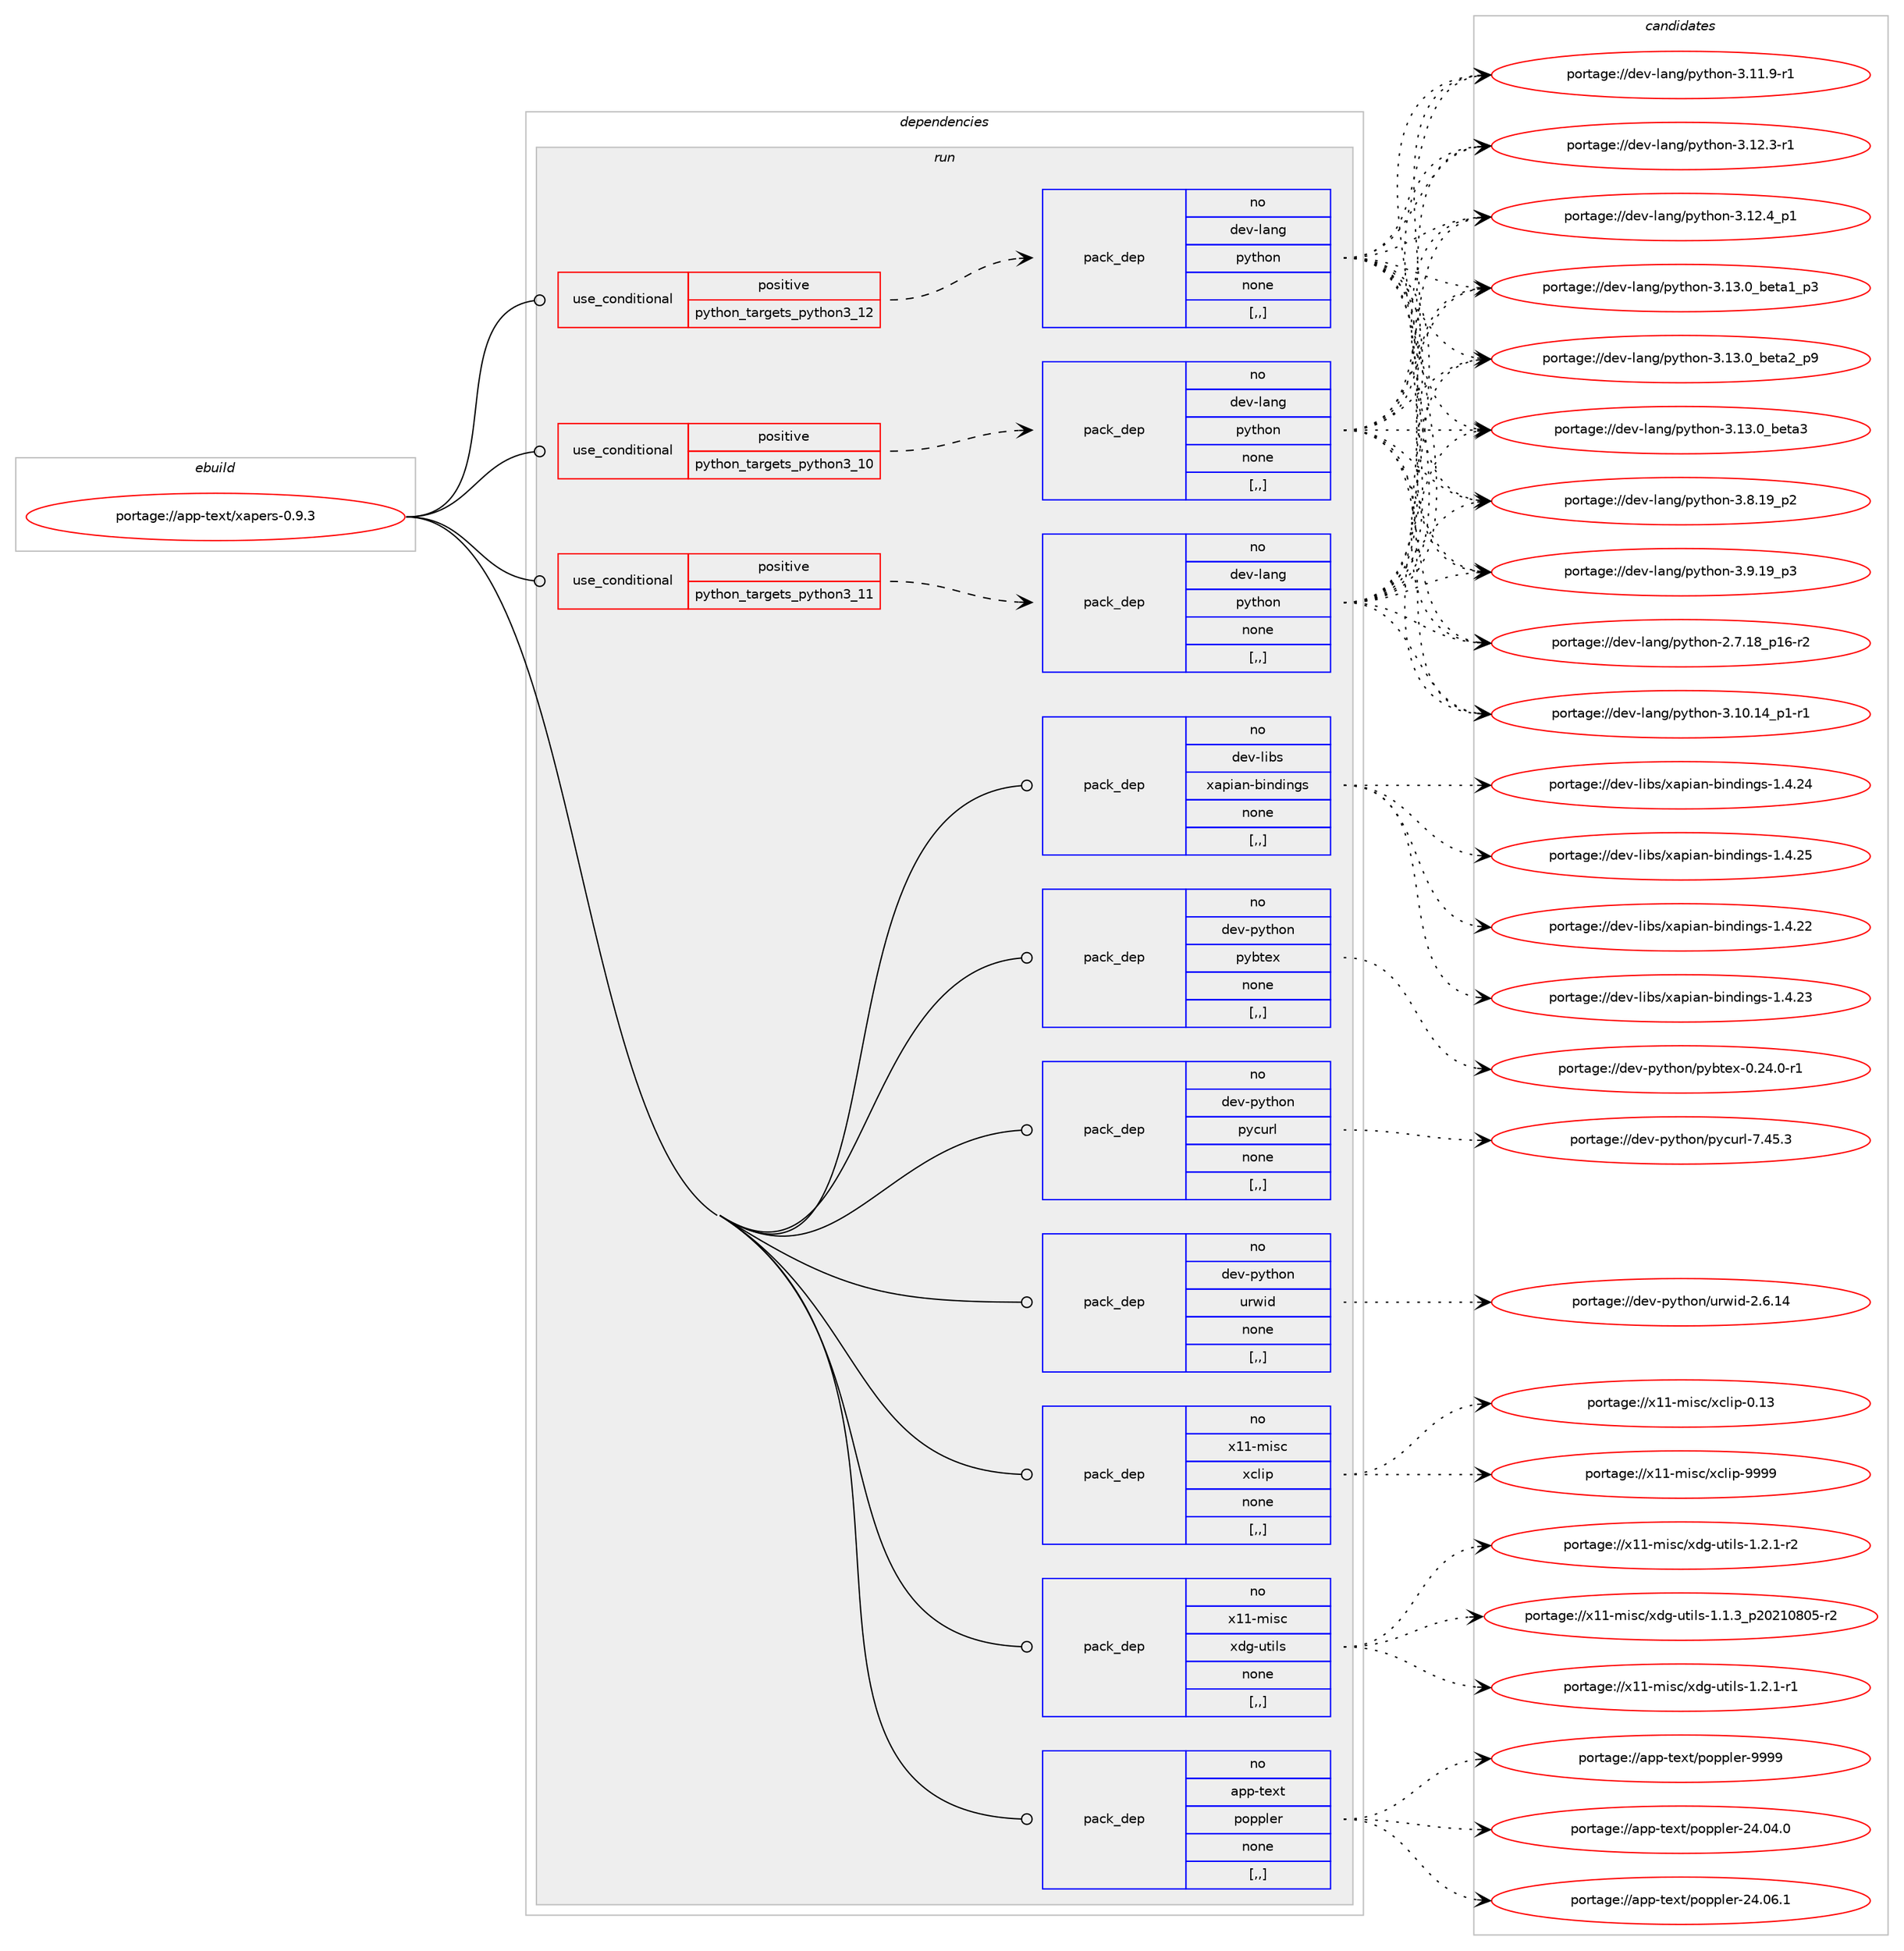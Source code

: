 digraph prolog {

# *************
# Graph options
# *************

newrank=true;
concentrate=true;
compound=true;
graph [rankdir=LR,fontname=Helvetica,fontsize=10,ranksep=1.5];#, ranksep=2.5, nodesep=0.2];
edge  [arrowhead=vee];
node  [fontname=Helvetica,fontsize=10];

# **********
# The ebuild
# **********

subgraph cluster_leftcol {
color=gray;
rank=same;
label=<<i>ebuild</i>>;
id [label="portage://app-text/xapers-0.9.3", color=red, width=4, href="../app-text/xapers-0.9.3.svg"];
}

# ****************
# The dependencies
# ****************

subgraph cluster_midcol {
color=gray;
label=<<i>dependencies</i>>;
subgraph cluster_compile {
fillcolor="#eeeeee";
style=filled;
label=<<i>compile</i>>;
}
subgraph cluster_compileandrun {
fillcolor="#eeeeee";
style=filled;
label=<<i>compile and run</i>>;
}
subgraph cluster_run {
fillcolor="#eeeeee";
style=filled;
label=<<i>run</i>>;
subgraph cond15808 {
dependency58803 [label=<<TABLE BORDER="0" CELLBORDER="1" CELLSPACING="0" CELLPADDING="4"><TR><TD ROWSPAN="3" CELLPADDING="10">use_conditional</TD></TR><TR><TD>positive</TD></TR><TR><TD>python_targets_python3_10</TD></TR></TABLE>>, shape=none, color=red];
subgraph pack42509 {
dependency58804 [label=<<TABLE BORDER="0" CELLBORDER="1" CELLSPACING="0" CELLPADDING="4" WIDTH="220"><TR><TD ROWSPAN="6" CELLPADDING="30">pack_dep</TD></TR><TR><TD WIDTH="110">no</TD></TR><TR><TD>dev-lang</TD></TR><TR><TD>python</TD></TR><TR><TD>none</TD></TR><TR><TD>[,,]</TD></TR></TABLE>>, shape=none, color=blue];
}
dependency58803:e -> dependency58804:w [weight=20,style="dashed",arrowhead="vee"];
}
id:e -> dependency58803:w [weight=20,style="solid",arrowhead="odot"];
subgraph cond15809 {
dependency58805 [label=<<TABLE BORDER="0" CELLBORDER="1" CELLSPACING="0" CELLPADDING="4"><TR><TD ROWSPAN="3" CELLPADDING="10">use_conditional</TD></TR><TR><TD>positive</TD></TR><TR><TD>python_targets_python3_11</TD></TR></TABLE>>, shape=none, color=red];
subgraph pack42510 {
dependency58806 [label=<<TABLE BORDER="0" CELLBORDER="1" CELLSPACING="0" CELLPADDING="4" WIDTH="220"><TR><TD ROWSPAN="6" CELLPADDING="30">pack_dep</TD></TR><TR><TD WIDTH="110">no</TD></TR><TR><TD>dev-lang</TD></TR><TR><TD>python</TD></TR><TR><TD>none</TD></TR><TR><TD>[,,]</TD></TR></TABLE>>, shape=none, color=blue];
}
dependency58805:e -> dependency58806:w [weight=20,style="dashed",arrowhead="vee"];
}
id:e -> dependency58805:w [weight=20,style="solid",arrowhead="odot"];
subgraph cond15810 {
dependency58807 [label=<<TABLE BORDER="0" CELLBORDER="1" CELLSPACING="0" CELLPADDING="4"><TR><TD ROWSPAN="3" CELLPADDING="10">use_conditional</TD></TR><TR><TD>positive</TD></TR><TR><TD>python_targets_python3_12</TD></TR></TABLE>>, shape=none, color=red];
subgraph pack42511 {
dependency58808 [label=<<TABLE BORDER="0" CELLBORDER="1" CELLSPACING="0" CELLPADDING="4" WIDTH="220"><TR><TD ROWSPAN="6" CELLPADDING="30">pack_dep</TD></TR><TR><TD WIDTH="110">no</TD></TR><TR><TD>dev-lang</TD></TR><TR><TD>python</TD></TR><TR><TD>none</TD></TR><TR><TD>[,,]</TD></TR></TABLE>>, shape=none, color=blue];
}
dependency58807:e -> dependency58808:w [weight=20,style="dashed",arrowhead="vee"];
}
id:e -> dependency58807:w [weight=20,style="solid",arrowhead="odot"];
subgraph pack42512 {
dependency58809 [label=<<TABLE BORDER="0" CELLBORDER="1" CELLSPACING="0" CELLPADDING="4" WIDTH="220"><TR><TD ROWSPAN="6" CELLPADDING="30">pack_dep</TD></TR><TR><TD WIDTH="110">no</TD></TR><TR><TD>app-text</TD></TR><TR><TD>poppler</TD></TR><TR><TD>none</TD></TR><TR><TD>[,,]</TD></TR></TABLE>>, shape=none, color=blue];
}
id:e -> dependency58809:w [weight=20,style="solid",arrowhead="odot"];
subgraph pack42513 {
dependency58810 [label=<<TABLE BORDER="0" CELLBORDER="1" CELLSPACING="0" CELLPADDING="4" WIDTH="220"><TR><TD ROWSPAN="6" CELLPADDING="30">pack_dep</TD></TR><TR><TD WIDTH="110">no</TD></TR><TR><TD>dev-libs</TD></TR><TR><TD>xapian-bindings</TD></TR><TR><TD>none</TD></TR><TR><TD>[,,]</TD></TR></TABLE>>, shape=none, color=blue];
}
id:e -> dependency58810:w [weight=20,style="solid",arrowhead="odot"];
subgraph pack42514 {
dependency58811 [label=<<TABLE BORDER="0" CELLBORDER="1" CELLSPACING="0" CELLPADDING="4" WIDTH="220"><TR><TD ROWSPAN="6" CELLPADDING="30">pack_dep</TD></TR><TR><TD WIDTH="110">no</TD></TR><TR><TD>dev-python</TD></TR><TR><TD>pybtex</TD></TR><TR><TD>none</TD></TR><TR><TD>[,,]</TD></TR></TABLE>>, shape=none, color=blue];
}
id:e -> dependency58811:w [weight=20,style="solid",arrowhead="odot"];
subgraph pack42515 {
dependency58812 [label=<<TABLE BORDER="0" CELLBORDER="1" CELLSPACING="0" CELLPADDING="4" WIDTH="220"><TR><TD ROWSPAN="6" CELLPADDING="30">pack_dep</TD></TR><TR><TD WIDTH="110">no</TD></TR><TR><TD>dev-python</TD></TR><TR><TD>pycurl</TD></TR><TR><TD>none</TD></TR><TR><TD>[,,]</TD></TR></TABLE>>, shape=none, color=blue];
}
id:e -> dependency58812:w [weight=20,style="solid",arrowhead="odot"];
subgraph pack42516 {
dependency58813 [label=<<TABLE BORDER="0" CELLBORDER="1" CELLSPACING="0" CELLPADDING="4" WIDTH="220"><TR><TD ROWSPAN="6" CELLPADDING="30">pack_dep</TD></TR><TR><TD WIDTH="110">no</TD></TR><TR><TD>dev-python</TD></TR><TR><TD>urwid</TD></TR><TR><TD>none</TD></TR><TR><TD>[,,]</TD></TR></TABLE>>, shape=none, color=blue];
}
id:e -> dependency58813:w [weight=20,style="solid",arrowhead="odot"];
subgraph pack42517 {
dependency58814 [label=<<TABLE BORDER="0" CELLBORDER="1" CELLSPACING="0" CELLPADDING="4" WIDTH="220"><TR><TD ROWSPAN="6" CELLPADDING="30">pack_dep</TD></TR><TR><TD WIDTH="110">no</TD></TR><TR><TD>x11-misc</TD></TR><TR><TD>xclip</TD></TR><TR><TD>none</TD></TR><TR><TD>[,,]</TD></TR></TABLE>>, shape=none, color=blue];
}
id:e -> dependency58814:w [weight=20,style="solid",arrowhead="odot"];
subgraph pack42518 {
dependency58815 [label=<<TABLE BORDER="0" CELLBORDER="1" CELLSPACING="0" CELLPADDING="4" WIDTH="220"><TR><TD ROWSPAN="6" CELLPADDING="30">pack_dep</TD></TR><TR><TD WIDTH="110">no</TD></TR><TR><TD>x11-misc</TD></TR><TR><TD>xdg-utils</TD></TR><TR><TD>none</TD></TR><TR><TD>[,,]</TD></TR></TABLE>>, shape=none, color=blue];
}
id:e -> dependency58815:w [weight=20,style="solid",arrowhead="odot"];
}
}

# **************
# The candidates
# **************

subgraph cluster_choices {
rank=same;
color=gray;
label=<<i>candidates</i>>;

subgraph choice42509 {
color=black;
nodesep=1;
choice100101118451089711010347112121116104111110455046554649569511249544511450 [label="portage://dev-lang/python-2.7.18_p16-r2", color=red, width=4,href="../dev-lang/python-2.7.18_p16-r2.svg"];
choice100101118451089711010347112121116104111110455146494846495295112494511449 [label="portage://dev-lang/python-3.10.14_p1-r1", color=red, width=4,href="../dev-lang/python-3.10.14_p1-r1.svg"];
choice100101118451089711010347112121116104111110455146494946574511449 [label="portage://dev-lang/python-3.11.9-r1", color=red, width=4,href="../dev-lang/python-3.11.9-r1.svg"];
choice100101118451089711010347112121116104111110455146495046514511449 [label="portage://dev-lang/python-3.12.3-r1", color=red, width=4,href="../dev-lang/python-3.12.3-r1.svg"];
choice100101118451089711010347112121116104111110455146495046529511249 [label="portage://dev-lang/python-3.12.4_p1", color=red, width=4,href="../dev-lang/python-3.12.4_p1.svg"];
choice10010111845108971101034711212111610411111045514649514648959810111697499511251 [label="portage://dev-lang/python-3.13.0_beta1_p3", color=red, width=4,href="../dev-lang/python-3.13.0_beta1_p3.svg"];
choice10010111845108971101034711212111610411111045514649514648959810111697509511257 [label="portage://dev-lang/python-3.13.0_beta2_p9", color=red, width=4,href="../dev-lang/python-3.13.0_beta2_p9.svg"];
choice1001011184510897110103471121211161041111104551464951464895981011169751 [label="portage://dev-lang/python-3.13.0_beta3", color=red, width=4,href="../dev-lang/python-3.13.0_beta3.svg"];
choice100101118451089711010347112121116104111110455146564649579511250 [label="portage://dev-lang/python-3.8.19_p2", color=red, width=4,href="../dev-lang/python-3.8.19_p2.svg"];
choice100101118451089711010347112121116104111110455146574649579511251 [label="portage://dev-lang/python-3.9.19_p3", color=red, width=4,href="../dev-lang/python-3.9.19_p3.svg"];
dependency58804:e -> choice100101118451089711010347112121116104111110455046554649569511249544511450:w [style=dotted,weight="100"];
dependency58804:e -> choice100101118451089711010347112121116104111110455146494846495295112494511449:w [style=dotted,weight="100"];
dependency58804:e -> choice100101118451089711010347112121116104111110455146494946574511449:w [style=dotted,weight="100"];
dependency58804:e -> choice100101118451089711010347112121116104111110455146495046514511449:w [style=dotted,weight="100"];
dependency58804:e -> choice100101118451089711010347112121116104111110455146495046529511249:w [style=dotted,weight="100"];
dependency58804:e -> choice10010111845108971101034711212111610411111045514649514648959810111697499511251:w [style=dotted,weight="100"];
dependency58804:e -> choice10010111845108971101034711212111610411111045514649514648959810111697509511257:w [style=dotted,weight="100"];
dependency58804:e -> choice1001011184510897110103471121211161041111104551464951464895981011169751:w [style=dotted,weight="100"];
dependency58804:e -> choice100101118451089711010347112121116104111110455146564649579511250:w [style=dotted,weight="100"];
dependency58804:e -> choice100101118451089711010347112121116104111110455146574649579511251:w [style=dotted,weight="100"];
}
subgraph choice42510 {
color=black;
nodesep=1;
choice100101118451089711010347112121116104111110455046554649569511249544511450 [label="portage://dev-lang/python-2.7.18_p16-r2", color=red, width=4,href="../dev-lang/python-2.7.18_p16-r2.svg"];
choice100101118451089711010347112121116104111110455146494846495295112494511449 [label="portage://dev-lang/python-3.10.14_p1-r1", color=red, width=4,href="../dev-lang/python-3.10.14_p1-r1.svg"];
choice100101118451089711010347112121116104111110455146494946574511449 [label="portage://dev-lang/python-3.11.9-r1", color=red, width=4,href="../dev-lang/python-3.11.9-r1.svg"];
choice100101118451089711010347112121116104111110455146495046514511449 [label="portage://dev-lang/python-3.12.3-r1", color=red, width=4,href="../dev-lang/python-3.12.3-r1.svg"];
choice100101118451089711010347112121116104111110455146495046529511249 [label="portage://dev-lang/python-3.12.4_p1", color=red, width=4,href="../dev-lang/python-3.12.4_p1.svg"];
choice10010111845108971101034711212111610411111045514649514648959810111697499511251 [label="portage://dev-lang/python-3.13.0_beta1_p3", color=red, width=4,href="../dev-lang/python-3.13.0_beta1_p3.svg"];
choice10010111845108971101034711212111610411111045514649514648959810111697509511257 [label="portage://dev-lang/python-3.13.0_beta2_p9", color=red, width=4,href="../dev-lang/python-3.13.0_beta2_p9.svg"];
choice1001011184510897110103471121211161041111104551464951464895981011169751 [label="portage://dev-lang/python-3.13.0_beta3", color=red, width=4,href="../dev-lang/python-3.13.0_beta3.svg"];
choice100101118451089711010347112121116104111110455146564649579511250 [label="portage://dev-lang/python-3.8.19_p2", color=red, width=4,href="../dev-lang/python-3.8.19_p2.svg"];
choice100101118451089711010347112121116104111110455146574649579511251 [label="portage://dev-lang/python-3.9.19_p3", color=red, width=4,href="../dev-lang/python-3.9.19_p3.svg"];
dependency58806:e -> choice100101118451089711010347112121116104111110455046554649569511249544511450:w [style=dotted,weight="100"];
dependency58806:e -> choice100101118451089711010347112121116104111110455146494846495295112494511449:w [style=dotted,weight="100"];
dependency58806:e -> choice100101118451089711010347112121116104111110455146494946574511449:w [style=dotted,weight="100"];
dependency58806:e -> choice100101118451089711010347112121116104111110455146495046514511449:w [style=dotted,weight="100"];
dependency58806:e -> choice100101118451089711010347112121116104111110455146495046529511249:w [style=dotted,weight="100"];
dependency58806:e -> choice10010111845108971101034711212111610411111045514649514648959810111697499511251:w [style=dotted,weight="100"];
dependency58806:e -> choice10010111845108971101034711212111610411111045514649514648959810111697509511257:w [style=dotted,weight="100"];
dependency58806:e -> choice1001011184510897110103471121211161041111104551464951464895981011169751:w [style=dotted,weight="100"];
dependency58806:e -> choice100101118451089711010347112121116104111110455146564649579511250:w [style=dotted,weight="100"];
dependency58806:e -> choice100101118451089711010347112121116104111110455146574649579511251:w [style=dotted,weight="100"];
}
subgraph choice42511 {
color=black;
nodesep=1;
choice100101118451089711010347112121116104111110455046554649569511249544511450 [label="portage://dev-lang/python-2.7.18_p16-r2", color=red, width=4,href="../dev-lang/python-2.7.18_p16-r2.svg"];
choice100101118451089711010347112121116104111110455146494846495295112494511449 [label="portage://dev-lang/python-3.10.14_p1-r1", color=red, width=4,href="../dev-lang/python-3.10.14_p1-r1.svg"];
choice100101118451089711010347112121116104111110455146494946574511449 [label="portage://dev-lang/python-3.11.9-r1", color=red, width=4,href="../dev-lang/python-3.11.9-r1.svg"];
choice100101118451089711010347112121116104111110455146495046514511449 [label="portage://dev-lang/python-3.12.3-r1", color=red, width=4,href="../dev-lang/python-3.12.3-r1.svg"];
choice100101118451089711010347112121116104111110455146495046529511249 [label="portage://dev-lang/python-3.12.4_p1", color=red, width=4,href="../dev-lang/python-3.12.4_p1.svg"];
choice10010111845108971101034711212111610411111045514649514648959810111697499511251 [label="portage://dev-lang/python-3.13.0_beta1_p3", color=red, width=4,href="../dev-lang/python-3.13.0_beta1_p3.svg"];
choice10010111845108971101034711212111610411111045514649514648959810111697509511257 [label="portage://dev-lang/python-3.13.0_beta2_p9", color=red, width=4,href="../dev-lang/python-3.13.0_beta2_p9.svg"];
choice1001011184510897110103471121211161041111104551464951464895981011169751 [label="portage://dev-lang/python-3.13.0_beta3", color=red, width=4,href="../dev-lang/python-3.13.0_beta3.svg"];
choice100101118451089711010347112121116104111110455146564649579511250 [label="portage://dev-lang/python-3.8.19_p2", color=red, width=4,href="../dev-lang/python-3.8.19_p2.svg"];
choice100101118451089711010347112121116104111110455146574649579511251 [label="portage://dev-lang/python-3.9.19_p3", color=red, width=4,href="../dev-lang/python-3.9.19_p3.svg"];
dependency58808:e -> choice100101118451089711010347112121116104111110455046554649569511249544511450:w [style=dotted,weight="100"];
dependency58808:e -> choice100101118451089711010347112121116104111110455146494846495295112494511449:w [style=dotted,weight="100"];
dependency58808:e -> choice100101118451089711010347112121116104111110455146494946574511449:w [style=dotted,weight="100"];
dependency58808:e -> choice100101118451089711010347112121116104111110455146495046514511449:w [style=dotted,weight="100"];
dependency58808:e -> choice100101118451089711010347112121116104111110455146495046529511249:w [style=dotted,weight="100"];
dependency58808:e -> choice10010111845108971101034711212111610411111045514649514648959810111697499511251:w [style=dotted,weight="100"];
dependency58808:e -> choice10010111845108971101034711212111610411111045514649514648959810111697509511257:w [style=dotted,weight="100"];
dependency58808:e -> choice1001011184510897110103471121211161041111104551464951464895981011169751:w [style=dotted,weight="100"];
dependency58808:e -> choice100101118451089711010347112121116104111110455146564649579511250:w [style=dotted,weight="100"];
dependency58808:e -> choice100101118451089711010347112121116104111110455146574649579511251:w [style=dotted,weight="100"];
}
subgraph choice42512 {
color=black;
nodesep=1;
choice9711211245116101120116471121111121121081011144550524648524648 [label="portage://app-text/poppler-24.04.0", color=red, width=4,href="../app-text/poppler-24.04.0.svg"];
choice9711211245116101120116471121111121121081011144550524648544649 [label="portage://app-text/poppler-24.06.1", color=red, width=4,href="../app-text/poppler-24.06.1.svg"];
choice9711211245116101120116471121111121121081011144557575757 [label="portage://app-text/poppler-9999", color=red, width=4,href="../app-text/poppler-9999.svg"];
dependency58809:e -> choice9711211245116101120116471121111121121081011144550524648524648:w [style=dotted,weight="100"];
dependency58809:e -> choice9711211245116101120116471121111121121081011144550524648544649:w [style=dotted,weight="100"];
dependency58809:e -> choice9711211245116101120116471121111121121081011144557575757:w [style=dotted,weight="100"];
}
subgraph choice42513 {
color=black;
nodesep=1;
choice1001011184510810598115471209711210597110459810511010010511010311545494652465050 [label="portage://dev-libs/xapian-bindings-1.4.22", color=red, width=4,href="../dev-libs/xapian-bindings-1.4.22.svg"];
choice1001011184510810598115471209711210597110459810511010010511010311545494652465051 [label="portage://dev-libs/xapian-bindings-1.4.23", color=red, width=4,href="../dev-libs/xapian-bindings-1.4.23.svg"];
choice1001011184510810598115471209711210597110459810511010010511010311545494652465052 [label="portage://dev-libs/xapian-bindings-1.4.24", color=red, width=4,href="../dev-libs/xapian-bindings-1.4.24.svg"];
choice1001011184510810598115471209711210597110459810511010010511010311545494652465053 [label="portage://dev-libs/xapian-bindings-1.4.25", color=red, width=4,href="../dev-libs/xapian-bindings-1.4.25.svg"];
dependency58810:e -> choice1001011184510810598115471209711210597110459810511010010511010311545494652465050:w [style=dotted,weight="100"];
dependency58810:e -> choice1001011184510810598115471209711210597110459810511010010511010311545494652465051:w [style=dotted,weight="100"];
dependency58810:e -> choice1001011184510810598115471209711210597110459810511010010511010311545494652465052:w [style=dotted,weight="100"];
dependency58810:e -> choice1001011184510810598115471209711210597110459810511010010511010311545494652465053:w [style=dotted,weight="100"];
}
subgraph choice42514 {
color=black;
nodesep=1;
choice100101118451121211161041111104711212198116101120454846505246484511449 [label="portage://dev-python/pybtex-0.24.0-r1", color=red, width=4,href="../dev-python/pybtex-0.24.0-r1.svg"];
dependency58811:e -> choice100101118451121211161041111104711212198116101120454846505246484511449:w [style=dotted,weight="100"];
}
subgraph choice42515 {
color=black;
nodesep=1;
choice10010111845112121116104111110471121219911711410845554652534651 [label="portage://dev-python/pycurl-7.45.3", color=red, width=4,href="../dev-python/pycurl-7.45.3.svg"];
dependency58812:e -> choice10010111845112121116104111110471121219911711410845554652534651:w [style=dotted,weight="100"];
}
subgraph choice42516 {
color=black;
nodesep=1;
choice100101118451121211161041111104711711411910510045504654464952 [label="portage://dev-python/urwid-2.6.14", color=red, width=4,href="../dev-python/urwid-2.6.14.svg"];
dependency58813:e -> choice100101118451121211161041111104711711411910510045504654464952:w [style=dotted,weight="100"];
}
subgraph choice42517 {
color=black;
nodesep=1;
choice1204949451091051159947120991081051124548464951 [label="portage://x11-misc/xclip-0.13", color=red, width=4,href="../x11-misc/xclip-0.13.svg"];
choice1204949451091051159947120991081051124557575757 [label="portage://x11-misc/xclip-9999", color=red, width=4,href="../x11-misc/xclip-9999.svg"];
dependency58814:e -> choice1204949451091051159947120991081051124548464951:w [style=dotted,weight="100"];
dependency58814:e -> choice1204949451091051159947120991081051124557575757:w [style=dotted,weight="100"];
}
subgraph choice42518 {
color=black;
nodesep=1;
choice1204949451091051159947120100103451171161051081154549464946519511250485049485648534511450 [label="portage://x11-misc/xdg-utils-1.1.3_p20210805-r2", color=red, width=4,href="../x11-misc/xdg-utils-1.1.3_p20210805-r2.svg"];
choice1204949451091051159947120100103451171161051081154549465046494511449 [label="portage://x11-misc/xdg-utils-1.2.1-r1", color=red, width=4,href="../x11-misc/xdg-utils-1.2.1-r1.svg"];
choice1204949451091051159947120100103451171161051081154549465046494511450 [label="portage://x11-misc/xdg-utils-1.2.1-r2", color=red, width=4,href="../x11-misc/xdg-utils-1.2.1-r2.svg"];
dependency58815:e -> choice1204949451091051159947120100103451171161051081154549464946519511250485049485648534511450:w [style=dotted,weight="100"];
dependency58815:e -> choice1204949451091051159947120100103451171161051081154549465046494511449:w [style=dotted,weight="100"];
dependency58815:e -> choice1204949451091051159947120100103451171161051081154549465046494511450:w [style=dotted,weight="100"];
}
}

}

